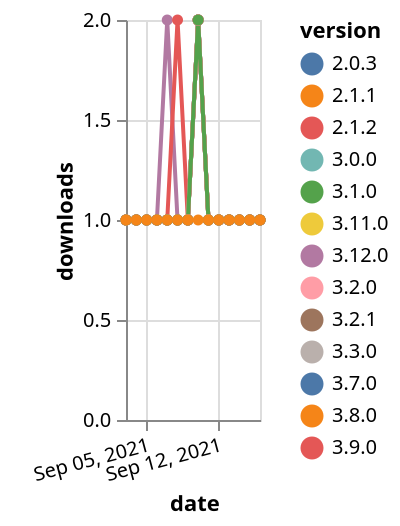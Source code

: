 {"$schema": "https://vega.github.io/schema/vega-lite/v5.json", "description": "A simple bar chart with embedded data.", "data": {"values": [{"date": "2021-09-03", "total": 178, "delta": 1, "version": "3.2.1"}, {"date": "2021-09-04", "total": 179, "delta": 1, "version": "3.2.1"}, {"date": "2021-09-05", "total": 180, "delta": 1, "version": "3.2.1"}, {"date": "2021-09-06", "total": 181, "delta": 1, "version": "3.2.1"}, {"date": "2021-09-07", "total": 182, "delta": 1, "version": "3.2.1"}, {"date": "2021-09-08", "total": 183, "delta": 1, "version": "3.2.1"}, {"date": "2021-09-09", "total": 184, "delta": 1, "version": "3.2.1"}, {"date": "2021-09-10", "total": 186, "delta": 2, "version": "3.2.1"}, {"date": "2021-09-11", "total": 187, "delta": 1, "version": "3.2.1"}, {"date": "2021-09-12", "total": 188, "delta": 1, "version": "3.2.1"}, {"date": "2021-09-13", "total": 189, "delta": 1, "version": "3.2.1"}, {"date": "2021-09-14", "total": 190, "delta": 1, "version": "3.2.1"}, {"date": "2021-09-15", "total": 191, "delta": 1, "version": "3.2.1"}, {"date": "2021-09-16", "total": 192, "delta": 1, "version": "3.2.1"}, {"date": "2021-09-03", "total": 165, "delta": 1, "version": "3.7.0"}, {"date": "2021-09-04", "total": 166, "delta": 1, "version": "3.7.0"}, {"date": "2021-09-05", "total": 167, "delta": 1, "version": "3.7.0"}, {"date": "2021-09-06", "total": 168, "delta": 1, "version": "3.7.0"}, {"date": "2021-09-07", "total": 169, "delta": 1, "version": "3.7.0"}, {"date": "2021-09-08", "total": 170, "delta": 1, "version": "3.7.0"}, {"date": "2021-09-09", "total": 171, "delta": 1, "version": "3.7.0"}, {"date": "2021-09-10", "total": 173, "delta": 2, "version": "3.7.0"}, {"date": "2021-09-11", "total": 174, "delta": 1, "version": "3.7.0"}, {"date": "2021-09-12", "total": 175, "delta": 1, "version": "3.7.0"}, {"date": "2021-09-13", "total": 176, "delta": 1, "version": "3.7.0"}, {"date": "2021-09-14", "total": 177, "delta": 1, "version": "3.7.0"}, {"date": "2021-09-15", "total": 178, "delta": 1, "version": "3.7.0"}, {"date": "2021-09-16", "total": 179, "delta": 1, "version": "3.7.0"}, {"date": "2021-09-03", "total": 162, "delta": 1, "version": "3.8.0"}, {"date": "2021-09-04", "total": 163, "delta": 1, "version": "3.8.0"}, {"date": "2021-09-05", "total": 164, "delta": 1, "version": "3.8.0"}, {"date": "2021-09-06", "total": 165, "delta": 1, "version": "3.8.0"}, {"date": "2021-09-07", "total": 166, "delta": 1, "version": "3.8.0"}, {"date": "2021-09-08", "total": 167, "delta": 1, "version": "3.8.0"}, {"date": "2021-09-09", "total": 168, "delta": 1, "version": "3.8.0"}, {"date": "2021-09-10", "total": 170, "delta": 2, "version": "3.8.0"}, {"date": "2021-09-11", "total": 171, "delta": 1, "version": "3.8.0"}, {"date": "2021-09-12", "total": 172, "delta": 1, "version": "3.8.0"}, {"date": "2021-09-13", "total": 173, "delta": 1, "version": "3.8.0"}, {"date": "2021-09-14", "total": 174, "delta": 1, "version": "3.8.0"}, {"date": "2021-09-15", "total": 175, "delta": 1, "version": "3.8.0"}, {"date": "2021-09-16", "total": 176, "delta": 1, "version": "3.8.0"}, {"date": "2021-09-03", "total": 168, "delta": 1, "version": "3.12.0"}, {"date": "2021-09-04", "total": 169, "delta": 1, "version": "3.12.0"}, {"date": "2021-09-05", "total": 170, "delta": 1, "version": "3.12.0"}, {"date": "2021-09-06", "total": 171, "delta": 1, "version": "3.12.0"}, {"date": "2021-09-07", "total": 173, "delta": 2, "version": "3.12.0"}, {"date": "2021-09-08", "total": 174, "delta": 1, "version": "3.12.0"}, {"date": "2021-09-09", "total": 175, "delta": 1, "version": "3.12.0"}, {"date": "2021-09-10", "total": 177, "delta": 2, "version": "3.12.0"}, {"date": "2021-09-11", "total": 178, "delta": 1, "version": "3.12.0"}, {"date": "2021-09-12", "total": 179, "delta": 1, "version": "3.12.0"}, {"date": "2021-09-13", "total": 180, "delta": 1, "version": "3.12.0"}, {"date": "2021-09-14", "total": 181, "delta": 1, "version": "3.12.0"}, {"date": "2021-09-15", "total": 182, "delta": 1, "version": "3.12.0"}, {"date": "2021-09-16", "total": 183, "delta": 1, "version": "3.12.0"}, {"date": "2021-09-03", "total": 170, "delta": 1, "version": "3.3.0"}, {"date": "2021-09-04", "total": 171, "delta": 1, "version": "3.3.0"}, {"date": "2021-09-05", "total": 172, "delta": 1, "version": "3.3.0"}, {"date": "2021-09-06", "total": 173, "delta": 1, "version": "3.3.0"}, {"date": "2021-09-07", "total": 174, "delta": 1, "version": "3.3.0"}, {"date": "2021-09-08", "total": 175, "delta": 1, "version": "3.3.0"}, {"date": "2021-09-09", "total": 176, "delta": 1, "version": "3.3.0"}, {"date": "2021-09-10", "total": 178, "delta": 2, "version": "3.3.0"}, {"date": "2021-09-11", "total": 179, "delta": 1, "version": "3.3.0"}, {"date": "2021-09-12", "total": 180, "delta": 1, "version": "3.3.0"}, {"date": "2021-09-13", "total": 181, "delta": 1, "version": "3.3.0"}, {"date": "2021-09-14", "total": 182, "delta": 1, "version": "3.3.0"}, {"date": "2021-09-15", "total": 183, "delta": 1, "version": "3.3.0"}, {"date": "2021-09-16", "total": 184, "delta": 1, "version": "3.3.0"}, {"date": "2021-09-03", "total": 187, "delta": 1, "version": "2.0.3"}, {"date": "2021-09-04", "total": 188, "delta": 1, "version": "2.0.3"}, {"date": "2021-09-05", "total": 189, "delta": 1, "version": "2.0.3"}, {"date": "2021-09-06", "total": 190, "delta": 1, "version": "2.0.3"}, {"date": "2021-09-07", "total": 191, "delta": 1, "version": "2.0.3"}, {"date": "2021-09-08", "total": 192, "delta": 1, "version": "2.0.3"}, {"date": "2021-09-09", "total": 193, "delta": 1, "version": "2.0.3"}, {"date": "2021-09-10", "total": 195, "delta": 2, "version": "2.0.3"}, {"date": "2021-09-11", "total": 196, "delta": 1, "version": "2.0.3"}, {"date": "2021-09-12", "total": 197, "delta": 1, "version": "2.0.3"}, {"date": "2021-09-13", "total": 198, "delta": 1, "version": "2.0.3"}, {"date": "2021-09-14", "total": 199, "delta": 1, "version": "2.0.3"}, {"date": "2021-09-15", "total": 200, "delta": 1, "version": "2.0.3"}, {"date": "2021-09-16", "total": 201, "delta": 1, "version": "2.0.3"}, {"date": "2021-09-03", "total": 201, "delta": 1, "version": "2.1.2"}, {"date": "2021-09-04", "total": 202, "delta": 1, "version": "2.1.2"}, {"date": "2021-09-05", "total": 203, "delta": 1, "version": "2.1.2"}, {"date": "2021-09-06", "total": 204, "delta": 1, "version": "2.1.2"}, {"date": "2021-09-07", "total": 205, "delta": 1, "version": "2.1.2"}, {"date": "2021-09-08", "total": 207, "delta": 2, "version": "2.1.2"}, {"date": "2021-09-09", "total": 208, "delta": 1, "version": "2.1.2"}, {"date": "2021-09-10", "total": 210, "delta": 2, "version": "2.1.2"}, {"date": "2021-09-11", "total": 211, "delta": 1, "version": "2.1.2"}, {"date": "2021-09-12", "total": 212, "delta": 1, "version": "2.1.2"}, {"date": "2021-09-13", "total": 213, "delta": 1, "version": "2.1.2"}, {"date": "2021-09-14", "total": 214, "delta": 1, "version": "2.1.2"}, {"date": "2021-09-15", "total": 215, "delta": 1, "version": "2.1.2"}, {"date": "2021-09-16", "total": 216, "delta": 1, "version": "2.1.2"}, {"date": "2021-09-03", "total": 168, "delta": 1, "version": "3.11.0"}, {"date": "2021-09-04", "total": 169, "delta": 1, "version": "3.11.0"}, {"date": "2021-09-05", "total": 170, "delta": 1, "version": "3.11.0"}, {"date": "2021-09-06", "total": 171, "delta": 1, "version": "3.11.0"}, {"date": "2021-09-07", "total": 172, "delta": 1, "version": "3.11.0"}, {"date": "2021-09-08", "total": 173, "delta": 1, "version": "3.11.0"}, {"date": "2021-09-09", "total": 174, "delta": 1, "version": "3.11.0"}, {"date": "2021-09-10", "total": 176, "delta": 2, "version": "3.11.0"}, {"date": "2021-09-11", "total": 177, "delta": 1, "version": "3.11.0"}, {"date": "2021-09-12", "total": 178, "delta": 1, "version": "3.11.0"}, {"date": "2021-09-13", "total": 179, "delta": 1, "version": "3.11.0"}, {"date": "2021-09-14", "total": 180, "delta": 1, "version": "3.11.0"}, {"date": "2021-09-15", "total": 181, "delta": 1, "version": "3.11.0"}, {"date": "2021-09-16", "total": 182, "delta": 1, "version": "3.11.0"}, {"date": "2021-09-03", "total": 174, "delta": 1, "version": "3.0.0"}, {"date": "2021-09-04", "total": 175, "delta": 1, "version": "3.0.0"}, {"date": "2021-09-05", "total": 176, "delta": 1, "version": "3.0.0"}, {"date": "2021-09-06", "total": 177, "delta": 1, "version": "3.0.0"}, {"date": "2021-09-07", "total": 178, "delta": 1, "version": "3.0.0"}, {"date": "2021-09-08", "total": 179, "delta": 1, "version": "3.0.0"}, {"date": "2021-09-09", "total": 180, "delta": 1, "version": "3.0.0"}, {"date": "2021-09-10", "total": 182, "delta": 2, "version": "3.0.0"}, {"date": "2021-09-11", "total": 183, "delta": 1, "version": "3.0.0"}, {"date": "2021-09-12", "total": 184, "delta": 1, "version": "3.0.0"}, {"date": "2021-09-13", "total": 185, "delta": 1, "version": "3.0.0"}, {"date": "2021-09-14", "total": 186, "delta": 1, "version": "3.0.0"}, {"date": "2021-09-15", "total": 187, "delta": 1, "version": "3.0.0"}, {"date": "2021-09-16", "total": 188, "delta": 1, "version": "3.0.0"}, {"date": "2021-09-03", "total": 160, "delta": 1, "version": "3.9.0"}, {"date": "2021-09-04", "total": 161, "delta": 1, "version": "3.9.0"}, {"date": "2021-09-05", "total": 162, "delta": 1, "version": "3.9.0"}, {"date": "2021-09-06", "total": 163, "delta": 1, "version": "3.9.0"}, {"date": "2021-09-07", "total": 164, "delta": 1, "version": "3.9.0"}, {"date": "2021-09-08", "total": 165, "delta": 1, "version": "3.9.0"}, {"date": "2021-09-09", "total": 166, "delta": 1, "version": "3.9.0"}, {"date": "2021-09-10", "total": 168, "delta": 2, "version": "3.9.0"}, {"date": "2021-09-11", "total": 169, "delta": 1, "version": "3.9.0"}, {"date": "2021-09-12", "total": 170, "delta": 1, "version": "3.9.0"}, {"date": "2021-09-13", "total": 171, "delta": 1, "version": "3.9.0"}, {"date": "2021-09-14", "total": 172, "delta": 1, "version": "3.9.0"}, {"date": "2021-09-15", "total": 173, "delta": 1, "version": "3.9.0"}, {"date": "2021-09-16", "total": 174, "delta": 1, "version": "3.9.0"}, {"date": "2021-09-03", "total": 167, "delta": 1, "version": "3.2.0"}, {"date": "2021-09-04", "total": 168, "delta": 1, "version": "3.2.0"}, {"date": "2021-09-05", "total": 169, "delta": 1, "version": "3.2.0"}, {"date": "2021-09-06", "total": 170, "delta": 1, "version": "3.2.0"}, {"date": "2021-09-07", "total": 171, "delta": 1, "version": "3.2.0"}, {"date": "2021-09-08", "total": 172, "delta": 1, "version": "3.2.0"}, {"date": "2021-09-09", "total": 173, "delta": 1, "version": "3.2.0"}, {"date": "2021-09-10", "total": 175, "delta": 2, "version": "3.2.0"}, {"date": "2021-09-11", "total": 176, "delta": 1, "version": "3.2.0"}, {"date": "2021-09-12", "total": 177, "delta": 1, "version": "3.2.0"}, {"date": "2021-09-13", "total": 178, "delta": 1, "version": "3.2.0"}, {"date": "2021-09-14", "total": 179, "delta": 1, "version": "3.2.0"}, {"date": "2021-09-15", "total": 180, "delta": 1, "version": "3.2.0"}, {"date": "2021-09-16", "total": 181, "delta": 1, "version": "3.2.0"}, {"date": "2021-09-03", "total": 172, "delta": 1, "version": "3.1.0"}, {"date": "2021-09-04", "total": 173, "delta": 1, "version": "3.1.0"}, {"date": "2021-09-05", "total": 174, "delta": 1, "version": "3.1.0"}, {"date": "2021-09-06", "total": 175, "delta": 1, "version": "3.1.0"}, {"date": "2021-09-07", "total": 176, "delta": 1, "version": "3.1.0"}, {"date": "2021-09-08", "total": 177, "delta": 1, "version": "3.1.0"}, {"date": "2021-09-09", "total": 178, "delta": 1, "version": "3.1.0"}, {"date": "2021-09-10", "total": 180, "delta": 2, "version": "3.1.0"}, {"date": "2021-09-11", "total": 181, "delta": 1, "version": "3.1.0"}, {"date": "2021-09-12", "total": 182, "delta": 1, "version": "3.1.0"}, {"date": "2021-09-13", "total": 183, "delta": 1, "version": "3.1.0"}, {"date": "2021-09-14", "total": 184, "delta": 1, "version": "3.1.0"}, {"date": "2021-09-15", "total": 185, "delta": 1, "version": "3.1.0"}, {"date": "2021-09-16", "total": 186, "delta": 1, "version": "3.1.0"}, {"date": "2021-09-03", "total": 171, "delta": 1, "version": "2.1.1"}, {"date": "2021-09-04", "total": 172, "delta": 1, "version": "2.1.1"}, {"date": "2021-09-05", "total": 173, "delta": 1, "version": "2.1.1"}, {"date": "2021-09-06", "total": 174, "delta": 1, "version": "2.1.1"}, {"date": "2021-09-07", "total": 175, "delta": 1, "version": "2.1.1"}, {"date": "2021-09-08", "total": 176, "delta": 1, "version": "2.1.1"}, {"date": "2021-09-09", "total": 177, "delta": 1, "version": "2.1.1"}, {"date": "2021-09-10", "total": 178, "delta": 1, "version": "2.1.1"}, {"date": "2021-09-11", "total": 179, "delta": 1, "version": "2.1.1"}, {"date": "2021-09-12", "total": 180, "delta": 1, "version": "2.1.1"}, {"date": "2021-09-13", "total": 181, "delta": 1, "version": "2.1.1"}, {"date": "2021-09-14", "total": 182, "delta": 1, "version": "2.1.1"}, {"date": "2021-09-15", "total": 183, "delta": 1, "version": "2.1.1"}, {"date": "2021-09-16", "total": 184, "delta": 1, "version": "2.1.1"}]}, "width": "container", "mark": {"type": "line", "point": {"filled": true}}, "encoding": {"x": {"field": "date", "type": "temporal", "timeUnit": "yearmonthdate", "title": "date", "axis": {"labelAngle": -15}}, "y": {"field": "delta", "type": "quantitative", "title": "downloads"}, "color": {"field": "version", "type": "nominal"}, "tooltip": {"field": "delta"}}}